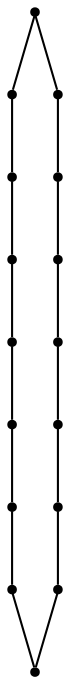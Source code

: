 graph {
  node [shape=point,comment="{\"directed\":false,\"doi\":\"10.4230/LIPIcs.GD.2024.24\",\"figure\":\"10 (4)\"}"]

  v0 [pos="1946.498511483951,819.2500397435091"]
  v1 [pos="1771.4504260329281,844.2509301612312"]
  v2 [pos="1921.4916239635754,744.247368490343"]
  v3 [pos="1896.4847364431998,481.7380191042614"]
  v4 [pos="1796.457313553304,519.2393547308445"]
  v5 [pos="1896.4847364431996,769.248250960496"]
  v6 [pos="1621.4091009106735,794.2491493257871"]
  v7 [pos="1846.4709614024482,556.7406903574275"]
  v8 [pos="1708.9332072319887,619.2429164017327"]
  v9 [pos="1821.4642010736795,656.7442520283157"]
  v10 [pos="1771.4504260329281,444.2366834776783"]
  v11 [pos="1746.4435385125523,494.23846431312256"]
  v12 [pos="1771.4504260329281,694.2455876548988"]
  v13 [pos="1646.4159884310493,719.2464780726209"]
  v14 [pos="1621.4091009106735,594.2420259840106"]
  v15 [pos="1658.919432191237,644.2438068194548"]

  v0 -- v1 [id="-1",pos="1946.498511483951,819.2500397435091 1771.4504260329281,844.2509301612312 1771.4504260329281,844.2509301612312 1771.4504260329281,844.2509301612312"]
  v6 -- v1 [id="-2",pos="1621.4091009106735,794.2491493257871 1771.4504260329281,844.2509301612312 1771.4504260329281,844.2509301612312 1771.4504260329281,844.2509301612312"]
  v14 -- v15 [id="-3",pos="1621.4091009106735,594.2420259840106 1658.919432191237,644.2438068194548 1658.919432191237,644.2438068194548 1658.919432191237,644.2438068194548"]
  v13 -- v5 [id="-4",pos="1646.4159884310493,719.2464780726209 1896.4847364431996,769.248250960496 1896.4847364431996,769.248250960496 1896.4847364431996,769.248250960496"]
  v15 -- v12 [id="-5",pos="1658.919432191237,644.2438068194548 1771.4504260329281,694.2455876548988 1771.4504260329281,694.2455876548988 1771.4504260329281,694.2455876548988"]
  v8 -- v9 [id="-6",pos="1708.9332072319887,619.2429164017327 1821.4642010736795,656.7442520283157 1821.4642010736795,656.7442520283157 1821.4642010736795,656.7442520283157"]
  v11 -- v14 [id="-7",pos="1746.4435385125523,494.23846431312256 1621.4091009106735,594.2420259840106 1621.4091009106735,594.2420259840106 1621.4091009106735,594.2420259840106"]
  v12 -- v13 [id="-8",pos="1771.4504260329281,694.2455876548988 1646.4159884310493,719.2464780726209 1646.4159884310493,719.2464780726209 1646.4159884310493,719.2464780726209"]
  v10 -- v3 [id="-9",pos="1771.4504260329281,444.2366834776783 1896.4847364431998,481.7380191042614 1896.4847364431998,481.7380191042614 1896.4847364431998,481.7380191042614"]
  v10 -- v11 [id="-10",pos="1771.4504260329281,444.2366834776783 1746.4435385125523,494.23846431312256 1746.4435385125523,494.23846431312256 1746.4435385125523,494.23846431312256"]
  v4 -- v7 [id="-11",pos="1796.457313553304,519.2393547308445 1846.4709614024482,556.7406903574275 1846.4709614024482,556.7406903574275 1846.4709614024482,556.7406903574275"]
  v9 -- v2 [id="-12",pos="1821.4642010736795,656.7442520283157 1921.4916239635754,744.247368490343 1921.4916239635754,744.247368490343 1921.4916239635754,744.247368490343"]
  v7 -- v8 [id="-13",pos="1846.4709614024482,556.7406903574275 1708.9332072319887,619.2429164017327 1708.9332072319887,619.2429164017327 1708.9332072319887,619.2429164017327"]
  v5 -- v6 [id="-14",pos="1896.4847364431996,769.248250960496 1621.4091009106735,794.2491493257871 1621.4091009106735,794.2491493257871 1621.4091009106735,794.2491493257871"]
  v3 -- v4 [id="-15",pos="1896.4847364431998,481.7380191042614 1796.457313553304,519.2393547308445 1796.457313553304,519.2393547308445 1796.457313553304,519.2393547308445"]
  v2 -- v0 [id="-16",pos="1921.4916239635754,744.247368490343 1946.498511483951,819.2500397435091 1946.498511483951,819.2500397435091 1946.498511483951,819.2500397435091"]
}